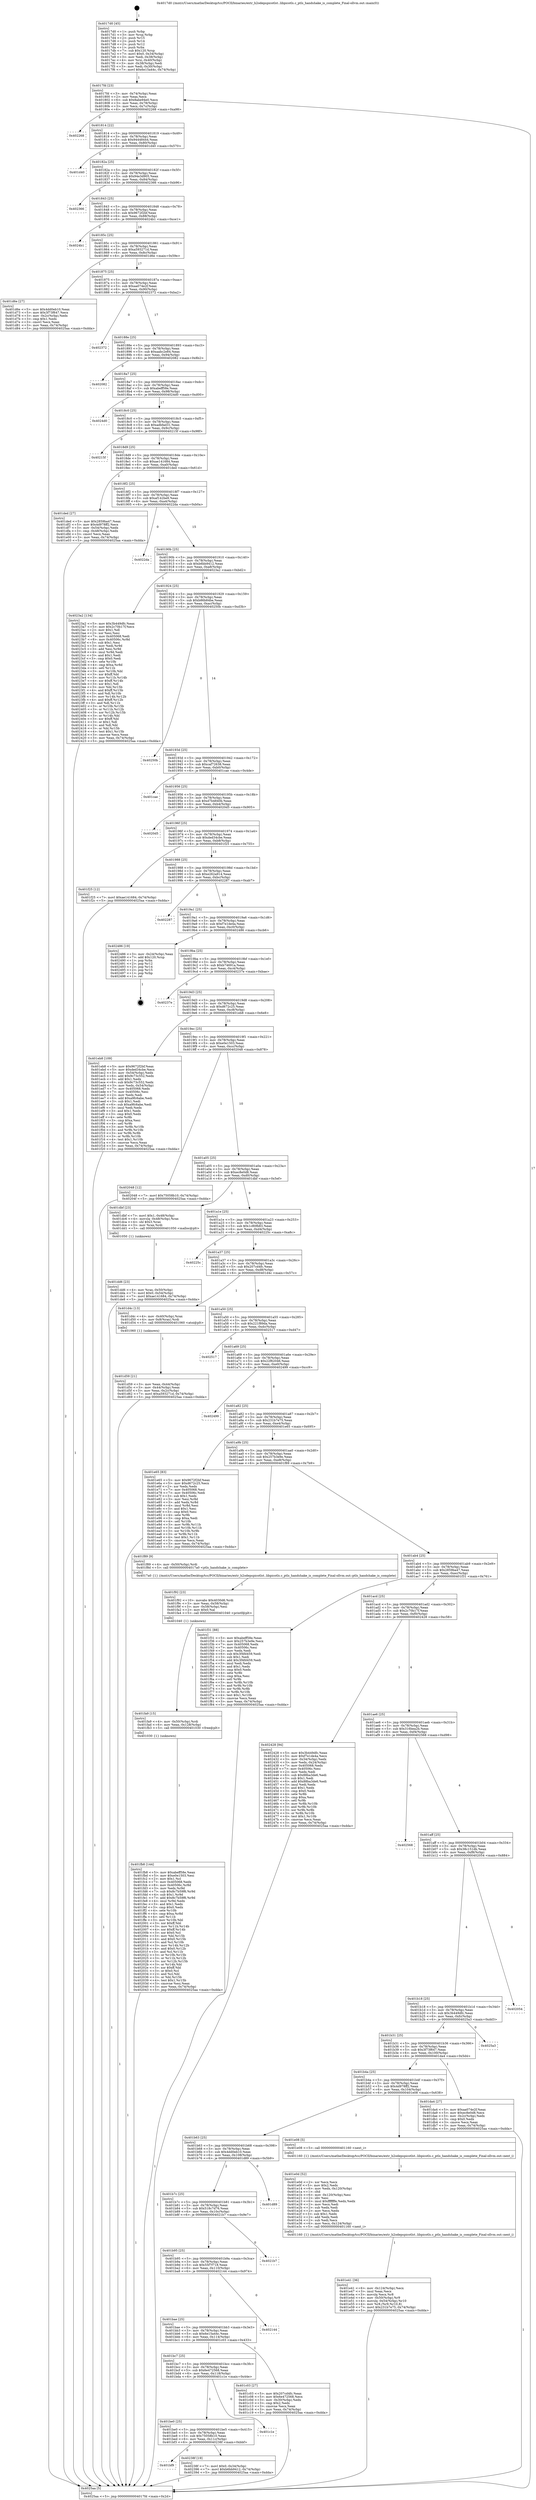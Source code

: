 digraph "0x4017d0" {
  label = "0x4017d0 (/mnt/c/Users/mathe/Desktop/tcc/POCII/binaries/extr_h2odepspicotlst..libpicotls.c_ptls_handshake_is_complete_Final-ollvm.out::main(0))"
  labelloc = "t"
  node[shape=record]

  Entry [label="",width=0.3,height=0.3,shape=circle,fillcolor=black,style=filled]
  "0x4017fd" [label="{
     0x4017fd [23]\l
     | [instrs]\l
     &nbsp;&nbsp;0x4017fd \<+3\>: mov -0x74(%rbp),%eax\l
     &nbsp;&nbsp;0x401800 \<+2\>: mov %eax,%ecx\l
     &nbsp;&nbsp;0x401802 \<+6\>: sub $0x8abe94e0,%ecx\l
     &nbsp;&nbsp;0x401808 \<+3\>: mov %eax,-0x78(%rbp)\l
     &nbsp;&nbsp;0x40180b \<+3\>: mov %ecx,-0x7c(%rbp)\l
     &nbsp;&nbsp;0x40180e \<+6\>: je 0000000000402268 \<main+0xa98\>\l
  }"]
  "0x402268" [label="{
     0x402268\l
  }", style=dashed]
  "0x401814" [label="{
     0x401814 [22]\l
     | [instrs]\l
     &nbsp;&nbsp;0x401814 \<+5\>: jmp 0000000000401819 \<main+0x49\>\l
     &nbsp;&nbsp;0x401819 \<+3\>: mov -0x78(%rbp),%eax\l
     &nbsp;&nbsp;0x40181c \<+5\>: sub $0x94448444,%eax\l
     &nbsp;&nbsp;0x401821 \<+3\>: mov %eax,-0x80(%rbp)\l
     &nbsp;&nbsp;0x401824 \<+6\>: je 0000000000401d40 \<main+0x570\>\l
  }"]
  Exit [label="",width=0.3,height=0.3,shape=circle,fillcolor=black,style=filled,peripheries=2]
  "0x401d40" [label="{
     0x401d40\l
  }", style=dashed]
  "0x40182a" [label="{
     0x40182a [25]\l
     | [instrs]\l
     &nbsp;&nbsp;0x40182a \<+5\>: jmp 000000000040182f \<main+0x5f\>\l
     &nbsp;&nbsp;0x40182f \<+3\>: mov -0x78(%rbp),%eax\l
     &nbsp;&nbsp;0x401832 \<+5\>: sub $0x94e3d905,%eax\l
     &nbsp;&nbsp;0x401837 \<+6\>: mov %eax,-0x84(%rbp)\l
     &nbsp;&nbsp;0x40183d \<+6\>: je 0000000000402366 \<main+0xb96\>\l
  }"]
  "0x401bf9" [label="{
     0x401bf9\l
  }", style=dashed]
  "0x402366" [label="{
     0x402366\l
  }", style=dashed]
  "0x401843" [label="{
     0x401843 [25]\l
     | [instrs]\l
     &nbsp;&nbsp;0x401843 \<+5\>: jmp 0000000000401848 \<main+0x78\>\l
     &nbsp;&nbsp;0x401848 \<+3\>: mov -0x78(%rbp),%eax\l
     &nbsp;&nbsp;0x40184b \<+5\>: sub $0x9672f2bf,%eax\l
     &nbsp;&nbsp;0x401850 \<+6\>: mov %eax,-0x88(%rbp)\l
     &nbsp;&nbsp;0x401856 \<+6\>: je 00000000004024b1 \<main+0xce1\>\l
  }"]
  "0x40238f" [label="{
     0x40238f [19]\l
     | [instrs]\l
     &nbsp;&nbsp;0x40238f \<+7\>: movl $0x0,-0x34(%rbp)\l
     &nbsp;&nbsp;0x402396 \<+7\>: movl $0xb6bb9412,-0x74(%rbp)\l
     &nbsp;&nbsp;0x40239d \<+5\>: jmp 00000000004025aa \<main+0xdda\>\l
  }"]
  "0x4024b1" [label="{
     0x4024b1\l
  }", style=dashed]
  "0x40185c" [label="{
     0x40185c [25]\l
     | [instrs]\l
     &nbsp;&nbsp;0x40185c \<+5\>: jmp 0000000000401861 \<main+0x91\>\l
     &nbsp;&nbsp;0x401861 \<+3\>: mov -0x78(%rbp),%eax\l
     &nbsp;&nbsp;0x401864 \<+5\>: sub $0xa593271d,%eax\l
     &nbsp;&nbsp;0x401869 \<+6\>: mov %eax,-0x8c(%rbp)\l
     &nbsp;&nbsp;0x40186f \<+6\>: je 0000000000401d6e \<main+0x59e\>\l
  }"]
  "0x401be0" [label="{
     0x401be0 [25]\l
     | [instrs]\l
     &nbsp;&nbsp;0x401be0 \<+5\>: jmp 0000000000401be5 \<main+0x415\>\l
     &nbsp;&nbsp;0x401be5 \<+3\>: mov -0x78(%rbp),%eax\l
     &nbsp;&nbsp;0x401be8 \<+5\>: sub $0x75058b10,%eax\l
     &nbsp;&nbsp;0x401bed \<+6\>: mov %eax,-0x11c(%rbp)\l
     &nbsp;&nbsp;0x401bf3 \<+6\>: je 000000000040238f \<main+0xbbf\>\l
  }"]
  "0x401d6e" [label="{
     0x401d6e [27]\l
     | [instrs]\l
     &nbsp;&nbsp;0x401d6e \<+5\>: mov $0x4dd0eb10,%eax\l
     &nbsp;&nbsp;0x401d73 \<+5\>: mov $0x3f73f647,%ecx\l
     &nbsp;&nbsp;0x401d78 \<+3\>: mov -0x2c(%rbp),%edx\l
     &nbsp;&nbsp;0x401d7b \<+3\>: cmp $0x1,%edx\l
     &nbsp;&nbsp;0x401d7e \<+3\>: cmovl %ecx,%eax\l
     &nbsp;&nbsp;0x401d81 \<+3\>: mov %eax,-0x74(%rbp)\l
     &nbsp;&nbsp;0x401d84 \<+5\>: jmp 00000000004025aa \<main+0xdda\>\l
  }"]
  "0x401875" [label="{
     0x401875 [25]\l
     | [instrs]\l
     &nbsp;&nbsp;0x401875 \<+5\>: jmp 000000000040187a \<main+0xaa\>\l
     &nbsp;&nbsp;0x40187a \<+3\>: mov -0x78(%rbp),%eax\l
     &nbsp;&nbsp;0x40187d \<+5\>: sub $0xaa074e2f,%eax\l
     &nbsp;&nbsp;0x401882 \<+6\>: mov %eax,-0x90(%rbp)\l
     &nbsp;&nbsp;0x401888 \<+6\>: je 0000000000402372 \<main+0xba2\>\l
  }"]
  "0x401c1e" [label="{
     0x401c1e\l
  }", style=dashed]
  "0x402372" [label="{
     0x402372\l
  }", style=dashed]
  "0x40188e" [label="{
     0x40188e [25]\l
     | [instrs]\l
     &nbsp;&nbsp;0x40188e \<+5\>: jmp 0000000000401893 \<main+0xc3\>\l
     &nbsp;&nbsp;0x401893 \<+3\>: mov -0x78(%rbp),%eax\l
     &nbsp;&nbsp;0x401896 \<+5\>: sub $0xaabc2e84,%eax\l
     &nbsp;&nbsp;0x40189b \<+6\>: mov %eax,-0x94(%rbp)\l
     &nbsp;&nbsp;0x4018a1 \<+6\>: je 0000000000402082 \<main+0x8b2\>\l
  }"]
  "0x401fb8" [label="{
     0x401fb8 [144]\l
     | [instrs]\l
     &nbsp;&nbsp;0x401fb8 \<+5\>: mov $0xabeff58e,%eax\l
     &nbsp;&nbsp;0x401fbd \<+5\>: mov $0xe0e1503,%esi\l
     &nbsp;&nbsp;0x401fc2 \<+2\>: mov $0x1,%cl\l
     &nbsp;&nbsp;0x401fc4 \<+7\>: mov 0x405068,%edx\l
     &nbsp;&nbsp;0x401fcb \<+8\>: mov 0x40506c,%r8d\l
     &nbsp;&nbsp;0x401fd3 \<+3\>: mov %edx,%r9d\l
     &nbsp;&nbsp;0x401fd6 \<+7\>: sub $0x8c7b59f6,%r9d\l
     &nbsp;&nbsp;0x401fdd \<+4\>: sub $0x1,%r9d\l
     &nbsp;&nbsp;0x401fe1 \<+7\>: add $0x8c7b59f6,%r9d\l
     &nbsp;&nbsp;0x401fe8 \<+4\>: imul %r9d,%edx\l
     &nbsp;&nbsp;0x401fec \<+3\>: and $0x1,%edx\l
     &nbsp;&nbsp;0x401fef \<+3\>: cmp $0x0,%edx\l
     &nbsp;&nbsp;0x401ff2 \<+4\>: sete %r10b\l
     &nbsp;&nbsp;0x401ff6 \<+4\>: cmp $0xa,%r8d\l
     &nbsp;&nbsp;0x401ffa \<+4\>: setl %r11b\l
     &nbsp;&nbsp;0x401ffe \<+3\>: mov %r10b,%bl\l
     &nbsp;&nbsp;0x402001 \<+3\>: xor $0xff,%bl\l
     &nbsp;&nbsp;0x402004 \<+3\>: mov %r11b,%r14b\l
     &nbsp;&nbsp;0x402007 \<+4\>: xor $0xff,%r14b\l
     &nbsp;&nbsp;0x40200b \<+3\>: xor $0x0,%cl\l
     &nbsp;&nbsp;0x40200e \<+3\>: mov %bl,%r15b\l
     &nbsp;&nbsp;0x402011 \<+4\>: and $0x0,%r15b\l
     &nbsp;&nbsp;0x402015 \<+3\>: and %cl,%r10b\l
     &nbsp;&nbsp;0x402018 \<+3\>: mov %r14b,%r12b\l
     &nbsp;&nbsp;0x40201b \<+4\>: and $0x0,%r12b\l
     &nbsp;&nbsp;0x40201f \<+3\>: and %cl,%r11b\l
     &nbsp;&nbsp;0x402022 \<+3\>: or %r10b,%r15b\l
     &nbsp;&nbsp;0x402025 \<+3\>: or %r11b,%r12b\l
     &nbsp;&nbsp;0x402028 \<+3\>: xor %r12b,%r15b\l
     &nbsp;&nbsp;0x40202b \<+3\>: or %r14b,%bl\l
     &nbsp;&nbsp;0x40202e \<+3\>: xor $0xff,%bl\l
     &nbsp;&nbsp;0x402031 \<+3\>: or $0x0,%cl\l
     &nbsp;&nbsp;0x402034 \<+2\>: and %cl,%bl\l
     &nbsp;&nbsp;0x402036 \<+3\>: or %bl,%r15b\l
     &nbsp;&nbsp;0x402039 \<+4\>: test $0x1,%r15b\l
     &nbsp;&nbsp;0x40203d \<+3\>: cmovne %esi,%eax\l
     &nbsp;&nbsp;0x402040 \<+3\>: mov %eax,-0x74(%rbp)\l
     &nbsp;&nbsp;0x402043 \<+5\>: jmp 00000000004025aa \<main+0xdda\>\l
  }"]
  "0x402082" [label="{
     0x402082\l
  }", style=dashed]
  "0x4018a7" [label="{
     0x4018a7 [25]\l
     | [instrs]\l
     &nbsp;&nbsp;0x4018a7 \<+5\>: jmp 00000000004018ac \<main+0xdc\>\l
     &nbsp;&nbsp;0x4018ac \<+3\>: mov -0x78(%rbp),%eax\l
     &nbsp;&nbsp;0x4018af \<+5\>: sub $0xabeff58e,%eax\l
     &nbsp;&nbsp;0x4018b4 \<+6\>: mov %eax,-0x98(%rbp)\l
     &nbsp;&nbsp;0x4018ba \<+6\>: je 00000000004024d0 \<main+0xd00\>\l
  }"]
  "0x401fa9" [label="{
     0x401fa9 [15]\l
     | [instrs]\l
     &nbsp;&nbsp;0x401fa9 \<+4\>: mov -0x50(%rbp),%rdi\l
     &nbsp;&nbsp;0x401fad \<+6\>: mov %eax,-0x128(%rbp)\l
     &nbsp;&nbsp;0x401fb3 \<+5\>: call 0000000000401030 \<free@plt\>\l
     | [calls]\l
     &nbsp;&nbsp;0x401030 \{1\} (unknown)\l
  }"]
  "0x4024d0" [label="{
     0x4024d0\l
  }", style=dashed]
  "0x4018c0" [label="{
     0x4018c0 [25]\l
     | [instrs]\l
     &nbsp;&nbsp;0x4018c0 \<+5\>: jmp 00000000004018c5 \<main+0xf5\>\l
     &nbsp;&nbsp;0x4018c5 \<+3\>: mov -0x78(%rbp),%eax\l
     &nbsp;&nbsp;0x4018c8 \<+5\>: sub $0xadbfad31,%eax\l
     &nbsp;&nbsp;0x4018cd \<+6\>: mov %eax,-0x9c(%rbp)\l
     &nbsp;&nbsp;0x4018d3 \<+6\>: je 000000000040215f \<main+0x98f\>\l
  }"]
  "0x401f92" [label="{
     0x401f92 [23]\l
     | [instrs]\l
     &nbsp;&nbsp;0x401f92 \<+10\>: movabs $0x4030d6,%rdi\l
     &nbsp;&nbsp;0x401f9c \<+3\>: mov %eax,-0x58(%rbp)\l
     &nbsp;&nbsp;0x401f9f \<+3\>: mov -0x58(%rbp),%esi\l
     &nbsp;&nbsp;0x401fa2 \<+2\>: mov $0x0,%al\l
     &nbsp;&nbsp;0x401fa4 \<+5\>: call 0000000000401040 \<printf@plt\>\l
     | [calls]\l
     &nbsp;&nbsp;0x401040 \{1\} (unknown)\l
  }"]
  "0x40215f" [label="{
     0x40215f\l
  }", style=dashed]
  "0x4018d9" [label="{
     0x4018d9 [25]\l
     | [instrs]\l
     &nbsp;&nbsp;0x4018d9 \<+5\>: jmp 00000000004018de \<main+0x10e\>\l
     &nbsp;&nbsp;0x4018de \<+3\>: mov -0x78(%rbp),%eax\l
     &nbsp;&nbsp;0x4018e1 \<+5\>: sub $0xae141684,%eax\l
     &nbsp;&nbsp;0x4018e6 \<+6\>: mov %eax,-0xa0(%rbp)\l
     &nbsp;&nbsp;0x4018ec \<+6\>: je 0000000000401ded \<main+0x61d\>\l
  }"]
  "0x401e41" [label="{
     0x401e41 [36]\l
     | [instrs]\l
     &nbsp;&nbsp;0x401e41 \<+6\>: mov -0x124(%rbp),%ecx\l
     &nbsp;&nbsp;0x401e47 \<+3\>: imul %eax,%ecx\l
     &nbsp;&nbsp;0x401e4a \<+3\>: movslq %ecx,%r8\l
     &nbsp;&nbsp;0x401e4d \<+4\>: mov -0x50(%rbp),%r9\l
     &nbsp;&nbsp;0x401e51 \<+4\>: movslq -0x54(%rbp),%r10\l
     &nbsp;&nbsp;0x401e55 \<+4\>: mov %r8,(%r9,%r10,8)\l
     &nbsp;&nbsp;0x401e59 \<+7\>: movl $0x231b7e75,-0x74(%rbp)\l
     &nbsp;&nbsp;0x401e60 \<+5\>: jmp 00000000004025aa \<main+0xdda\>\l
  }"]
  "0x401ded" [label="{
     0x401ded [27]\l
     | [instrs]\l
     &nbsp;&nbsp;0x401ded \<+5\>: mov $0x2859ba47,%eax\l
     &nbsp;&nbsp;0x401df2 \<+5\>: mov $0x4d978ff2,%ecx\l
     &nbsp;&nbsp;0x401df7 \<+3\>: mov -0x54(%rbp),%edx\l
     &nbsp;&nbsp;0x401dfa \<+3\>: cmp -0x48(%rbp),%edx\l
     &nbsp;&nbsp;0x401dfd \<+3\>: cmovl %ecx,%eax\l
     &nbsp;&nbsp;0x401e00 \<+3\>: mov %eax,-0x74(%rbp)\l
     &nbsp;&nbsp;0x401e03 \<+5\>: jmp 00000000004025aa \<main+0xdda\>\l
  }"]
  "0x4018f2" [label="{
     0x4018f2 [25]\l
     | [instrs]\l
     &nbsp;&nbsp;0x4018f2 \<+5\>: jmp 00000000004018f7 \<main+0x127\>\l
     &nbsp;&nbsp;0x4018f7 \<+3\>: mov -0x78(%rbp),%eax\l
     &nbsp;&nbsp;0x4018fa \<+5\>: sub $0xaf142be9,%eax\l
     &nbsp;&nbsp;0x4018ff \<+6\>: mov %eax,-0xa4(%rbp)\l
     &nbsp;&nbsp;0x401905 \<+6\>: je 00000000004022da \<main+0xb0a\>\l
  }"]
  "0x401e0d" [label="{
     0x401e0d [52]\l
     | [instrs]\l
     &nbsp;&nbsp;0x401e0d \<+2\>: xor %ecx,%ecx\l
     &nbsp;&nbsp;0x401e0f \<+5\>: mov $0x2,%edx\l
     &nbsp;&nbsp;0x401e14 \<+6\>: mov %edx,-0x120(%rbp)\l
     &nbsp;&nbsp;0x401e1a \<+1\>: cltd\l
     &nbsp;&nbsp;0x401e1b \<+6\>: mov -0x120(%rbp),%esi\l
     &nbsp;&nbsp;0x401e21 \<+2\>: idiv %esi\l
     &nbsp;&nbsp;0x401e23 \<+6\>: imul $0xfffffffe,%edx,%edx\l
     &nbsp;&nbsp;0x401e29 \<+2\>: mov %ecx,%edi\l
     &nbsp;&nbsp;0x401e2b \<+2\>: sub %edx,%edi\l
     &nbsp;&nbsp;0x401e2d \<+2\>: mov %ecx,%edx\l
     &nbsp;&nbsp;0x401e2f \<+3\>: sub $0x1,%edx\l
     &nbsp;&nbsp;0x401e32 \<+2\>: add %edx,%edi\l
     &nbsp;&nbsp;0x401e34 \<+2\>: sub %edi,%ecx\l
     &nbsp;&nbsp;0x401e36 \<+6\>: mov %ecx,-0x124(%rbp)\l
     &nbsp;&nbsp;0x401e3c \<+5\>: call 0000000000401160 \<next_i\>\l
     | [calls]\l
     &nbsp;&nbsp;0x401160 \{1\} (/mnt/c/Users/mathe/Desktop/tcc/POCII/binaries/extr_h2odepspicotlst..libpicotls.c_ptls_handshake_is_complete_Final-ollvm.out::next_i)\l
  }"]
  "0x4022da" [label="{
     0x4022da\l
  }", style=dashed]
  "0x40190b" [label="{
     0x40190b [25]\l
     | [instrs]\l
     &nbsp;&nbsp;0x40190b \<+5\>: jmp 0000000000401910 \<main+0x140\>\l
     &nbsp;&nbsp;0x401910 \<+3\>: mov -0x78(%rbp),%eax\l
     &nbsp;&nbsp;0x401913 \<+5\>: sub $0xb6bb9412,%eax\l
     &nbsp;&nbsp;0x401918 \<+6\>: mov %eax,-0xa8(%rbp)\l
     &nbsp;&nbsp;0x40191e \<+6\>: je 00000000004023a2 \<main+0xbd2\>\l
  }"]
  "0x401dd6" [label="{
     0x401dd6 [23]\l
     | [instrs]\l
     &nbsp;&nbsp;0x401dd6 \<+4\>: mov %rax,-0x50(%rbp)\l
     &nbsp;&nbsp;0x401dda \<+7\>: movl $0x0,-0x54(%rbp)\l
     &nbsp;&nbsp;0x401de1 \<+7\>: movl $0xae141684,-0x74(%rbp)\l
     &nbsp;&nbsp;0x401de8 \<+5\>: jmp 00000000004025aa \<main+0xdda\>\l
  }"]
  "0x4023a2" [label="{
     0x4023a2 [134]\l
     | [instrs]\l
     &nbsp;&nbsp;0x4023a2 \<+5\>: mov $0x3b449dfc,%eax\l
     &nbsp;&nbsp;0x4023a7 \<+5\>: mov $0x2c70b17f,%ecx\l
     &nbsp;&nbsp;0x4023ac \<+2\>: mov $0x1,%dl\l
     &nbsp;&nbsp;0x4023ae \<+2\>: xor %esi,%esi\l
     &nbsp;&nbsp;0x4023b0 \<+7\>: mov 0x405068,%edi\l
     &nbsp;&nbsp;0x4023b7 \<+8\>: mov 0x40506c,%r8d\l
     &nbsp;&nbsp;0x4023bf \<+3\>: sub $0x1,%esi\l
     &nbsp;&nbsp;0x4023c2 \<+3\>: mov %edi,%r9d\l
     &nbsp;&nbsp;0x4023c5 \<+3\>: add %esi,%r9d\l
     &nbsp;&nbsp;0x4023c8 \<+4\>: imul %r9d,%edi\l
     &nbsp;&nbsp;0x4023cc \<+3\>: and $0x1,%edi\l
     &nbsp;&nbsp;0x4023cf \<+3\>: cmp $0x0,%edi\l
     &nbsp;&nbsp;0x4023d2 \<+4\>: sete %r10b\l
     &nbsp;&nbsp;0x4023d6 \<+4\>: cmp $0xa,%r8d\l
     &nbsp;&nbsp;0x4023da \<+4\>: setl %r11b\l
     &nbsp;&nbsp;0x4023de \<+3\>: mov %r10b,%bl\l
     &nbsp;&nbsp;0x4023e1 \<+3\>: xor $0xff,%bl\l
     &nbsp;&nbsp;0x4023e4 \<+3\>: mov %r11b,%r14b\l
     &nbsp;&nbsp;0x4023e7 \<+4\>: xor $0xff,%r14b\l
     &nbsp;&nbsp;0x4023eb \<+3\>: xor $0x1,%dl\l
     &nbsp;&nbsp;0x4023ee \<+3\>: mov %bl,%r15b\l
     &nbsp;&nbsp;0x4023f1 \<+4\>: and $0xff,%r15b\l
     &nbsp;&nbsp;0x4023f5 \<+3\>: and %dl,%r10b\l
     &nbsp;&nbsp;0x4023f8 \<+3\>: mov %r14b,%r12b\l
     &nbsp;&nbsp;0x4023fb \<+4\>: and $0xff,%r12b\l
     &nbsp;&nbsp;0x4023ff \<+3\>: and %dl,%r11b\l
     &nbsp;&nbsp;0x402402 \<+3\>: or %r10b,%r15b\l
     &nbsp;&nbsp;0x402405 \<+3\>: or %r11b,%r12b\l
     &nbsp;&nbsp;0x402408 \<+3\>: xor %r12b,%r15b\l
     &nbsp;&nbsp;0x40240b \<+3\>: or %r14b,%bl\l
     &nbsp;&nbsp;0x40240e \<+3\>: xor $0xff,%bl\l
     &nbsp;&nbsp;0x402411 \<+3\>: or $0x1,%dl\l
     &nbsp;&nbsp;0x402414 \<+2\>: and %dl,%bl\l
     &nbsp;&nbsp;0x402416 \<+3\>: or %bl,%r15b\l
     &nbsp;&nbsp;0x402419 \<+4\>: test $0x1,%r15b\l
     &nbsp;&nbsp;0x40241d \<+3\>: cmovne %ecx,%eax\l
     &nbsp;&nbsp;0x402420 \<+3\>: mov %eax,-0x74(%rbp)\l
     &nbsp;&nbsp;0x402423 \<+5\>: jmp 00000000004025aa \<main+0xdda\>\l
  }"]
  "0x401924" [label="{
     0x401924 [25]\l
     | [instrs]\l
     &nbsp;&nbsp;0x401924 \<+5\>: jmp 0000000000401929 \<main+0x159\>\l
     &nbsp;&nbsp;0x401929 \<+3\>: mov -0x78(%rbp),%eax\l
     &nbsp;&nbsp;0x40192c \<+5\>: sub $0xb86b84be,%eax\l
     &nbsp;&nbsp;0x401931 \<+6\>: mov %eax,-0xac(%rbp)\l
     &nbsp;&nbsp;0x401937 \<+6\>: je 000000000040250b \<main+0xd3b\>\l
  }"]
  "0x401d59" [label="{
     0x401d59 [21]\l
     | [instrs]\l
     &nbsp;&nbsp;0x401d59 \<+3\>: mov %eax,-0x44(%rbp)\l
     &nbsp;&nbsp;0x401d5c \<+3\>: mov -0x44(%rbp),%eax\l
     &nbsp;&nbsp;0x401d5f \<+3\>: mov %eax,-0x2c(%rbp)\l
     &nbsp;&nbsp;0x401d62 \<+7\>: movl $0xa593271d,-0x74(%rbp)\l
     &nbsp;&nbsp;0x401d69 \<+5\>: jmp 00000000004025aa \<main+0xdda\>\l
  }"]
  "0x40250b" [label="{
     0x40250b\l
  }", style=dashed]
  "0x40193d" [label="{
     0x40193d [25]\l
     | [instrs]\l
     &nbsp;&nbsp;0x40193d \<+5\>: jmp 0000000000401942 \<main+0x172\>\l
     &nbsp;&nbsp;0x401942 \<+3\>: mov -0x78(%rbp),%eax\l
     &nbsp;&nbsp;0x401945 \<+5\>: sub $0xcaf72638,%eax\l
     &nbsp;&nbsp;0x40194a \<+6\>: mov %eax,-0xb0(%rbp)\l
     &nbsp;&nbsp;0x401950 \<+6\>: je 0000000000401cae \<main+0x4de\>\l
  }"]
  "0x4017d0" [label="{
     0x4017d0 [45]\l
     | [instrs]\l
     &nbsp;&nbsp;0x4017d0 \<+1\>: push %rbp\l
     &nbsp;&nbsp;0x4017d1 \<+3\>: mov %rsp,%rbp\l
     &nbsp;&nbsp;0x4017d4 \<+2\>: push %r15\l
     &nbsp;&nbsp;0x4017d6 \<+2\>: push %r14\l
     &nbsp;&nbsp;0x4017d8 \<+2\>: push %r12\l
     &nbsp;&nbsp;0x4017da \<+1\>: push %rbx\l
     &nbsp;&nbsp;0x4017db \<+7\>: sub $0x120,%rsp\l
     &nbsp;&nbsp;0x4017e2 \<+7\>: movl $0x0,-0x34(%rbp)\l
     &nbsp;&nbsp;0x4017e9 \<+3\>: mov %edi,-0x38(%rbp)\l
     &nbsp;&nbsp;0x4017ec \<+4\>: mov %rsi,-0x40(%rbp)\l
     &nbsp;&nbsp;0x4017f0 \<+3\>: mov -0x38(%rbp),%edi\l
     &nbsp;&nbsp;0x4017f3 \<+3\>: mov %edi,-0x30(%rbp)\l
     &nbsp;&nbsp;0x4017f6 \<+7\>: movl $0x6e15a44c,-0x74(%rbp)\l
  }"]
  "0x401cae" [label="{
     0x401cae\l
  }", style=dashed]
  "0x401956" [label="{
     0x401956 [25]\l
     | [instrs]\l
     &nbsp;&nbsp;0x401956 \<+5\>: jmp 000000000040195b \<main+0x18b\>\l
     &nbsp;&nbsp;0x40195b \<+3\>: mov -0x78(%rbp),%eax\l
     &nbsp;&nbsp;0x40195e \<+5\>: sub $0xd7b4840b,%eax\l
     &nbsp;&nbsp;0x401963 \<+6\>: mov %eax,-0xb4(%rbp)\l
     &nbsp;&nbsp;0x401969 \<+6\>: je 00000000004020d5 \<main+0x905\>\l
  }"]
  "0x4025aa" [label="{
     0x4025aa [5]\l
     | [instrs]\l
     &nbsp;&nbsp;0x4025aa \<+5\>: jmp 00000000004017fd \<main+0x2d\>\l
  }"]
  "0x4020d5" [label="{
     0x4020d5\l
  }", style=dashed]
  "0x40196f" [label="{
     0x40196f [25]\l
     | [instrs]\l
     &nbsp;&nbsp;0x40196f \<+5\>: jmp 0000000000401974 \<main+0x1a4\>\l
     &nbsp;&nbsp;0x401974 \<+3\>: mov -0x78(%rbp),%eax\l
     &nbsp;&nbsp;0x401977 \<+5\>: sub $0xded34cbe,%eax\l
     &nbsp;&nbsp;0x40197c \<+6\>: mov %eax,-0xb8(%rbp)\l
     &nbsp;&nbsp;0x401982 \<+6\>: je 0000000000401f25 \<main+0x755\>\l
  }"]
  "0x401bc7" [label="{
     0x401bc7 [25]\l
     | [instrs]\l
     &nbsp;&nbsp;0x401bc7 \<+5\>: jmp 0000000000401bcc \<main+0x3fc\>\l
     &nbsp;&nbsp;0x401bcc \<+3\>: mov -0x78(%rbp),%eax\l
     &nbsp;&nbsp;0x401bcf \<+5\>: sub $0x6e472568,%eax\l
     &nbsp;&nbsp;0x401bd4 \<+6\>: mov %eax,-0x118(%rbp)\l
     &nbsp;&nbsp;0x401bda \<+6\>: je 0000000000401c1e \<main+0x44e\>\l
  }"]
  "0x401f25" [label="{
     0x401f25 [12]\l
     | [instrs]\l
     &nbsp;&nbsp;0x401f25 \<+7\>: movl $0xae141684,-0x74(%rbp)\l
     &nbsp;&nbsp;0x401f2c \<+5\>: jmp 00000000004025aa \<main+0xdda\>\l
  }"]
  "0x401988" [label="{
     0x401988 [25]\l
     | [instrs]\l
     &nbsp;&nbsp;0x401988 \<+5\>: jmp 000000000040198d \<main+0x1bd\>\l
     &nbsp;&nbsp;0x40198d \<+3\>: mov -0x78(%rbp),%eax\l
     &nbsp;&nbsp;0x401990 \<+5\>: sub $0xe262a914,%eax\l
     &nbsp;&nbsp;0x401995 \<+6\>: mov %eax,-0xbc(%rbp)\l
     &nbsp;&nbsp;0x40199b \<+6\>: je 0000000000402287 \<main+0xab7\>\l
  }"]
  "0x401c03" [label="{
     0x401c03 [27]\l
     | [instrs]\l
     &nbsp;&nbsp;0x401c03 \<+5\>: mov $0x207cd4fc,%eax\l
     &nbsp;&nbsp;0x401c08 \<+5\>: mov $0x6e472568,%ecx\l
     &nbsp;&nbsp;0x401c0d \<+3\>: mov -0x30(%rbp),%edx\l
     &nbsp;&nbsp;0x401c10 \<+3\>: cmp $0x2,%edx\l
     &nbsp;&nbsp;0x401c13 \<+3\>: cmovne %ecx,%eax\l
     &nbsp;&nbsp;0x401c16 \<+3\>: mov %eax,-0x74(%rbp)\l
     &nbsp;&nbsp;0x401c19 \<+5\>: jmp 00000000004025aa \<main+0xdda\>\l
  }"]
  "0x402287" [label="{
     0x402287\l
  }", style=dashed]
  "0x4019a1" [label="{
     0x4019a1 [25]\l
     | [instrs]\l
     &nbsp;&nbsp;0x4019a1 \<+5\>: jmp 00000000004019a6 \<main+0x1d6\>\l
     &nbsp;&nbsp;0x4019a6 \<+3\>: mov -0x78(%rbp),%eax\l
     &nbsp;&nbsp;0x4019a9 \<+5\>: sub $0xf7e1de4a,%eax\l
     &nbsp;&nbsp;0x4019ae \<+6\>: mov %eax,-0xc0(%rbp)\l
     &nbsp;&nbsp;0x4019b4 \<+6\>: je 0000000000402486 \<main+0xcb6\>\l
  }"]
  "0x401bae" [label="{
     0x401bae [25]\l
     | [instrs]\l
     &nbsp;&nbsp;0x401bae \<+5\>: jmp 0000000000401bb3 \<main+0x3e3\>\l
     &nbsp;&nbsp;0x401bb3 \<+3\>: mov -0x78(%rbp),%eax\l
     &nbsp;&nbsp;0x401bb6 \<+5\>: sub $0x6e15a44c,%eax\l
     &nbsp;&nbsp;0x401bbb \<+6\>: mov %eax,-0x114(%rbp)\l
     &nbsp;&nbsp;0x401bc1 \<+6\>: je 0000000000401c03 \<main+0x433\>\l
  }"]
  "0x402486" [label="{
     0x402486 [19]\l
     | [instrs]\l
     &nbsp;&nbsp;0x402486 \<+3\>: mov -0x24(%rbp),%eax\l
     &nbsp;&nbsp;0x402489 \<+7\>: add $0x120,%rsp\l
     &nbsp;&nbsp;0x402490 \<+1\>: pop %rbx\l
     &nbsp;&nbsp;0x402491 \<+2\>: pop %r12\l
     &nbsp;&nbsp;0x402493 \<+2\>: pop %r14\l
     &nbsp;&nbsp;0x402495 \<+2\>: pop %r15\l
     &nbsp;&nbsp;0x402497 \<+1\>: pop %rbp\l
     &nbsp;&nbsp;0x402498 \<+1\>: ret\l
  }"]
  "0x4019ba" [label="{
     0x4019ba [25]\l
     | [instrs]\l
     &nbsp;&nbsp;0x4019ba \<+5\>: jmp 00000000004019bf \<main+0x1ef\>\l
     &nbsp;&nbsp;0x4019bf \<+3\>: mov -0x78(%rbp),%eax\l
     &nbsp;&nbsp;0x4019c2 \<+5\>: sub $0xb74691a,%eax\l
     &nbsp;&nbsp;0x4019c7 \<+6\>: mov %eax,-0xc4(%rbp)\l
     &nbsp;&nbsp;0x4019cd \<+6\>: je 000000000040237e \<main+0xbae\>\l
  }"]
  "0x402144" [label="{
     0x402144\l
  }", style=dashed]
  "0x40237e" [label="{
     0x40237e\l
  }", style=dashed]
  "0x4019d3" [label="{
     0x4019d3 [25]\l
     | [instrs]\l
     &nbsp;&nbsp;0x4019d3 \<+5\>: jmp 00000000004019d8 \<main+0x208\>\l
     &nbsp;&nbsp;0x4019d8 \<+3\>: mov -0x78(%rbp),%eax\l
     &nbsp;&nbsp;0x4019db \<+5\>: sub $0xd672c25,%eax\l
     &nbsp;&nbsp;0x4019e0 \<+6\>: mov %eax,-0xc8(%rbp)\l
     &nbsp;&nbsp;0x4019e6 \<+6\>: je 0000000000401eb8 \<main+0x6e8\>\l
  }"]
  "0x401b95" [label="{
     0x401b95 [25]\l
     | [instrs]\l
     &nbsp;&nbsp;0x401b95 \<+5\>: jmp 0000000000401b9a \<main+0x3ca\>\l
     &nbsp;&nbsp;0x401b9a \<+3\>: mov -0x78(%rbp),%eax\l
     &nbsp;&nbsp;0x401b9d \<+5\>: sub $0x55f7f718,%eax\l
     &nbsp;&nbsp;0x401ba2 \<+6\>: mov %eax,-0x110(%rbp)\l
     &nbsp;&nbsp;0x401ba8 \<+6\>: je 0000000000402144 \<main+0x974\>\l
  }"]
  "0x401eb8" [label="{
     0x401eb8 [109]\l
     | [instrs]\l
     &nbsp;&nbsp;0x401eb8 \<+5\>: mov $0x9672f2bf,%eax\l
     &nbsp;&nbsp;0x401ebd \<+5\>: mov $0xded34cbe,%ecx\l
     &nbsp;&nbsp;0x401ec2 \<+3\>: mov -0x54(%rbp),%edx\l
     &nbsp;&nbsp;0x401ec5 \<+6\>: add $0x9c73c552,%edx\l
     &nbsp;&nbsp;0x401ecb \<+3\>: add $0x1,%edx\l
     &nbsp;&nbsp;0x401ece \<+6\>: sub $0x9c73c552,%edx\l
     &nbsp;&nbsp;0x401ed4 \<+3\>: mov %edx,-0x54(%rbp)\l
     &nbsp;&nbsp;0x401ed7 \<+7\>: mov 0x405068,%edx\l
     &nbsp;&nbsp;0x401ede \<+7\>: mov 0x40506c,%esi\l
     &nbsp;&nbsp;0x401ee5 \<+2\>: mov %edx,%edi\l
     &nbsp;&nbsp;0x401ee7 \<+6\>: add $0xa9fc6abe,%edi\l
     &nbsp;&nbsp;0x401eed \<+3\>: sub $0x1,%edi\l
     &nbsp;&nbsp;0x401ef0 \<+6\>: sub $0xa9fc6abe,%edi\l
     &nbsp;&nbsp;0x401ef6 \<+3\>: imul %edi,%edx\l
     &nbsp;&nbsp;0x401ef9 \<+3\>: and $0x1,%edx\l
     &nbsp;&nbsp;0x401efc \<+3\>: cmp $0x0,%edx\l
     &nbsp;&nbsp;0x401eff \<+4\>: sete %r8b\l
     &nbsp;&nbsp;0x401f03 \<+3\>: cmp $0xa,%esi\l
     &nbsp;&nbsp;0x401f06 \<+4\>: setl %r9b\l
     &nbsp;&nbsp;0x401f0a \<+3\>: mov %r8b,%r10b\l
     &nbsp;&nbsp;0x401f0d \<+3\>: and %r9b,%r10b\l
     &nbsp;&nbsp;0x401f10 \<+3\>: xor %r9b,%r8b\l
     &nbsp;&nbsp;0x401f13 \<+3\>: or %r8b,%r10b\l
     &nbsp;&nbsp;0x401f16 \<+4\>: test $0x1,%r10b\l
     &nbsp;&nbsp;0x401f1a \<+3\>: cmovne %ecx,%eax\l
     &nbsp;&nbsp;0x401f1d \<+3\>: mov %eax,-0x74(%rbp)\l
     &nbsp;&nbsp;0x401f20 \<+5\>: jmp 00000000004025aa \<main+0xdda\>\l
  }"]
  "0x4019ec" [label="{
     0x4019ec [25]\l
     | [instrs]\l
     &nbsp;&nbsp;0x4019ec \<+5\>: jmp 00000000004019f1 \<main+0x221\>\l
     &nbsp;&nbsp;0x4019f1 \<+3\>: mov -0x78(%rbp),%eax\l
     &nbsp;&nbsp;0x4019f4 \<+5\>: sub $0xe0e1503,%eax\l
     &nbsp;&nbsp;0x4019f9 \<+6\>: mov %eax,-0xcc(%rbp)\l
     &nbsp;&nbsp;0x4019ff \<+6\>: je 0000000000402048 \<main+0x878\>\l
  }"]
  "0x4021b7" [label="{
     0x4021b7\l
  }", style=dashed]
  "0x402048" [label="{
     0x402048 [12]\l
     | [instrs]\l
     &nbsp;&nbsp;0x402048 \<+7\>: movl $0x75058b10,-0x74(%rbp)\l
     &nbsp;&nbsp;0x40204f \<+5\>: jmp 00000000004025aa \<main+0xdda\>\l
  }"]
  "0x401a05" [label="{
     0x401a05 [25]\l
     | [instrs]\l
     &nbsp;&nbsp;0x401a05 \<+5\>: jmp 0000000000401a0a \<main+0x23a\>\l
     &nbsp;&nbsp;0x401a0a \<+3\>: mov -0x78(%rbp),%eax\l
     &nbsp;&nbsp;0x401a0d \<+5\>: sub $0xec8e0d8,%eax\l
     &nbsp;&nbsp;0x401a12 \<+6\>: mov %eax,-0xd0(%rbp)\l
     &nbsp;&nbsp;0x401a18 \<+6\>: je 0000000000401dbf \<main+0x5ef\>\l
  }"]
  "0x401b7c" [label="{
     0x401b7c [25]\l
     | [instrs]\l
     &nbsp;&nbsp;0x401b7c \<+5\>: jmp 0000000000401b81 \<main+0x3b1\>\l
     &nbsp;&nbsp;0x401b81 \<+3\>: mov -0x78(%rbp),%eax\l
     &nbsp;&nbsp;0x401b84 \<+5\>: sub $0x518c7d76,%eax\l
     &nbsp;&nbsp;0x401b89 \<+6\>: mov %eax,-0x10c(%rbp)\l
     &nbsp;&nbsp;0x401b8f \<+6\>: je 00000000004021b7 \<main+0x9e7\>\l
  }"]
  "0x401dbf" [label="{
     0x401dbf [23]\l
     | [instrs]\l
     &nbsp;&nbsp;0x401dbf \<+7\>: movl $0x1,-0x48(%rbp)\l
     &nbsp;&nbsp;0x401dc6 \<+4\>: movslq -0x48(%rbp),%rax\l
     &nbsp;&nbsp;0x401dca \<+4\>: shl $0x3,%rax\l
     &nbsp;&nbsp;0x401dce \<+3\>: mov %rax,%rdi\l
     &nbsp;&nbsp;0x401dd1 \<+5\>: call 0000000000401050 \<malloc@plt\>\l
     | [calls]\l
     &nbsp;&nbsp;0x401050 \{1\} (unknown)\l
  }"]
  "0x401a1e" [label="{
     0x401a1e [25]\l
     | [instrs]\l
     &nbsp;&nbsp;0x401a1e \<+5\>: jmp 0000000000401a23 \<main+0x253\>\l
     &nbsp;&nbsp;0x401a23 \<+3\>: mov -0x78(%rbp),%eax\l
     &nbsp;&nbsp;0x401a26 \<+5\>: sub $0x1c80fb83,%eax\l
     &nbsp;&nbsp;0x401a2b \<+6\>: mov %eax,-0xd4(%rbp)\l
     &nbsp;&nbsp;0x401a31 \<+6\>: je 000000000040225c \<main+0xa8c\>\l
  }"]
  "0x401d89" [label="{
     0x401d89\l
  }", style=dashed]
  "0x40225c" [label="{
     0x40225c\l
  }", style=dashed]
  "0x401a37" [label="{
     0x401a37 [25]\l
     | [instrs]\l
     &nbsp;&nbsp;0x401a37 \<+5\>: jmp 0000000000401a3c \<main+0x26c\>\l
     &nbsp;&nbsp;0x401a3c \<+3\>: mov -0x78(%rbp),%eax\l
     &nbsp;&nbsp;0x401a3f \<+5\>: sub $0x207cd4fc,%eax\l
     &nbsp;&nbsp;0x401a44 \<+6\>: mov %eax,-0xd8(%rbp)\l
     &nbsp;&nbsp;0x401a4a \<+6\>: je 0000000000401d4c \<main+0x57c\>\l
  }"]
  "0x401b63" [label="{
     0x401b63 [25]\l
     | [instrs]\l
     &nbsp;&nbsp;0x401b63 \<+5\>: jmp 0000000000401b68 \<main+0x398\>\l
     &nbsp;&nbsp;0x401b68 \<+3\>: mov -0x78(%rbp),%eax\l
     &nbsp;&nbsp;0x401b6b \<+5\>: sub $0x4dd0eb10,%eax\l
     &nbsp;&nbsp;0x401b70 \<+6\>: mov %eax,-0x108(%rbp)\l
     &nbsp;&nbsp;0x401b76 \<+6\>: je 0000000000401d89 \<main+0x5b9\>\l
  }"]
  "0x401d4c" [label="{
     0x401d4c [13]\l
     | [instrs]\l
     &nbsp;&nbsp;0x401d4c \<+4\>: mov -0x40(%rbp),%rax\l
     &nbsp;&nbsp;0x401d50 \<+4\>: mov 0x8(%rax),%rdi\l
     &nbsp;&nbsp;0x401d54 \<+5\>: call 0000000000401060 \<atoi@plt\>\l
     | [calls]\l
     &nbsp;&nbsp;0x401060 \{1\} (unknown)\l
  }"]
  "0x401a50" [label="{
     0x401a50 [25]\l
     | [instrs]\l
     &nbsp;&nbsp;0x401a50 \<+5\>: jmp 0000000000401a55 \<main+0x285\>\l
     &nbsp;&nbsp;0x401a55 \<+3\>: mov -0x78(%rbp),%eax\l
     &nbsp;&nbsp;0x401a58 \<+5\>: sub $0x221f89da,%eax\l
     &nbsp;&nbsp;0x401a5d \<+6\>: mov %eax,-0xdc(%rbp)\l
     &nbsp;&nbsp;0x401a63 \<+6\>: je 0000000000402517 \<main+0xd47\>\l
  }"]
  "0x401e08" [label="{
     0x401e08 [5]\l
     | [instrs]\l
     &nbsp;&nbsp;0x401e08 \<+5\>: call 0000000000401160 \<next_i\>\l
     | [calls]\l
     &nbsp;&nbsp;0x401160 \{1\} (/mnt/c/Users/mathe/Desktop/tcc/POCII/binaries/extr_h2odepspicotlst..libpicotls.c_ptls_handshake_is_complete_Final-ollvm.out::next_i)\l
  }"]
  "0x402517" [label="{
     0x402517\l
  }", style=dashed]
  "0x401a69" [label="{
     0x401a69 [25]\l
     | [instrs]\l
     &nbsp;&nbsp;0x401a69 \<+5\>: jmp 0000000000401a6e \<main+0x29e\>\l
     &nbsp;&nbsp;0x401a6e \<+3\>: mov -0x78(%rbp),%eax\l
     &nbsp;&nbsp;0x401a71 \<+5\>: sub $0x22f62046,%eax\l
     &nbsp;&nbsp;0x401a76 \<+6\>: mov %eax,-0xe0(%rbp)\l
     &nbsp;&nbsp;0x401a7c \<+6\>: je 0000000000402499 \<main+0xcc9\>\l
  }"]
  "0x401b4a" [label="{
     0x401b4a [25]\l
     | [instrs]\l
     &nbsp;&nbsp;0x401b4a \<+5\>: jmp 0000000000401b4f \<main+0x37f\>\l
     &nbsp;&nbsp;0x401b4f \<+3\>: mov -0x78(%rbp),%eax\l
     &nbsp;&nbsp;0x401b52 \<+5\>: sub $0x4d978ff2,%eax\l
     &nbsp;&nbsp;0x401b57 \<+6\>: mov %eax,-0x104(%rbp)\l
     &nbsp;&nbsp;0x401b5d \<+6\>: je 0000000000401e08 \<main+0x638\>\l
  }"]
  "0x402499" [label="{
     0x402499\l
  }", style=dashed]
  "0x401a82" [label="{
     0x401a82 [25]\l
     | [instrs]\l
     &nbsp;&nbsp;0x401a82 \<+5\>: jmp 0000000000401a87 \<main+0x2b7\>\l
     &nbsp;&nbsp;0x401a87 \<+3\>: mov -0x78(%rbp),%eax\l
     &nbsp;&nbsp;0x401a8a \<+5\>: sub $0x231b7e75,%eax\l
     &nbsp;&nbsp;0x401a8f \<+6\>: mov %eax,-0xe4(%rbp)\l
     &nbsp;&nbsp;0x401a95 \<+6\>: je 0000000000401e65 \<main+0x695\>\l
  }"]
  "0x401da4" [label="{
     0x401da4 [27]\l
     | [instrs]\l
     &nbsp;&nbsp;0x401da4 \<+5\>: mov $0xaa074e2f,%eax\l
     &nbsp;&nbsp;0x401da9 \<+5\>: mov $0xec8e0d8,%ecx\l
     &nbsp;&nbsp;0x401dae \<+3\>: mov -0x2c(%rbp),%edx\l
     &nbsp;&nbsp;0x401db1 \<+3\>: cmp $0x0,%edx\l
     &nbsp;&nbsp;0x401db4 \<+3\>: cmove %ecx,%eax\l
     &nbsp;&nbsp;0x401db7 \<+3\>: mov %eax,-0x74(%rbp)\l
     &nbsp;&nbsp;0x401dba \<+5\>: jmp 00000000004025aa \<main+0xdda\>\l
  }"]
  "0x401e65" [label="{
     0x401e65 [83]\l
     | [instrs]\l
     &nbsp;&nbsp;0x401e65 \<+5\>: mov $0x9672f2bf,%eax\l
     &nbsp;&nbsp;0x401e6a \<+5\>: mov $0xd672c25,%ecx\l
     &nbsp;&nbsp;0x401e6f \<+2\>: xor %edx,%edx\l
     &nbsp;&nbsp;0x401e71 \<+7\>: mov 0x405068,%esi\l
     &nbsp;&nbsp;0x401e78 \<+7\>: mov 0x40506c,%edi\l
     &nbsp;&nbsp;0x401e7f \<+3\>: sub $0x1,%edx\l
     &nbsp;&nbsp;0x401e82 \<+3\>: mov %esi,%r8d\l
     &nbsp;&nbsp;0x401e85 \<+3\>: add %edx,%r8d\l
     &nbsp;&nbsp;0x401e88 \<+4\>: imul %r8d,%esi\l
     &nbsp;&nbsp;0x401e8c \<+3\>: and $0x1,%esi\l
     &nbsp;&nbsp;0x401e8f \<+3\>: cmp $0x0,%esi\l
     &nbsp;&nbsp;0x401e92 \<+4\>: sete %r9b\l
     &nbsp;&nbsp;0x401e96 \<+3\>: cmp $0xa,%edi\l
     &nbsp;&nbsp;0x401e99 \<+4\>: setl %r10b\l
     &nbsp;&nbsp;0x401e9d \<+3\>: mov %r9b,%r11b\l
     &nbsp;&nbsp;0x401ea0 \<+3\>: and %r10b,%r11b\l
     &nbsp;&nbsp;0x401ea3 \<+3\>: xor %r10b,%r9b\l
     &nbsp;&nbsp;0x401ea6 \<+3\>: or %r9b,%r11b\l
     &nbsp;&nbsp;0x401ea9 \<+4\>: test $0x1,%r11b\l
     &nbsp;&nbsp;0x401ead \<+3\>: cmovne %ecx,%eax\l
     &nbsp;&nbsp;0x401eb0 \<+3\>: mov %eax,-0x74(%rbp)\l
     &nbsp;&nbsp;0x401eb3 \<+5\>: jmp 00000000004025aa \<main+0xdda\>\l
  }"]
  "0x401a9b" [label="{
     0x401a9b [25]\l
     | [instrs]\l
     &nbsp;&nbsp;0x401a9b \<+5\>: jmp 0000000000401aa0 \<main+0x2d0\>\l
     &nbsp;&nbsp;0x401aa0 \<+3\>: mov -0x78(%rbp),%eax\l
     &nbsp;&nbsp;0x401aa3 \<+5\>: sub $0x257b3e9e,%eax\l
     &nbsp;&nbsp;0x401aa8 \<+6\>: mov %eax,-0xe8(%rbp)\l
     &nbsp;&nbsp;0x401aae \<+6\>: je 0000000000401f89 \<main+0x7b9\>\l
  }"]
  "0x401b31" [label="{
     0x401b31 [25]\l
     | [instrs]\l
     &nbsp;&nbsp;0x401b31 \<+5\>: jmp 0000000000401b36 \<main+0x366\>\l
     &nbsp;&nbsp;0x401b36 \<+3\>: mov -0x78(%rbp),%eax\l
     &nbsp;&nbsp;0x401b39 \<+5\>: sub $0x3f73f647,%eax\l
     &nbsp;&nbsp;0x401b3e \<+6\>: mov %eax,-0x100(%rbp)\l
     &nbsp;&nbsp;0x401b44 \<+6\>: je 0000000000401da4 \<main+0x5d4\>\l
  }"]
  "0x401f89" [label="{
     0x401f89 [9]\l
     | [instrs]\l
     &nbsp;&nbsp;0x401f89 \<+4\>: mov -0x50(%rbp),%rdi\l
     &nbsp;&nbsp;0x401f8d \<+5\>: call 00000000004017a0 \<ptls_handshake_is_complete\>\l
     | [calls]\l
     &nbsp;&nbsp;0x4017a0 \{1\} (/mnt/c/Users/mathe/Desktop/tcc/POCII/binaries/extr_h2odepspicotlst..libpicotls.c_ptls_handshake_is_complete_Final-ollvm.out::ptls_handshake_is_complete)\l
  }"]
  "0x401ab4" [label="{
     0x401ab4 [25]\l
     | [instrs]\l
     &nbsp;&nbsp;0x401ab4 \<+5\>: jmp 0000000000401ab9 \<main+0x2e9\>\l
     &nbsp;&nbsp;0x401ab9 \<+3\>: mov -0x78(%rbp),%eax\l
     &nbsp;&nbsp;0x401abc \<+5\>: sub $0x2859ba47,%eax\l
     &nbsp;&nbsp;0x401ac1 \<+6\>: mov %eax,-0xec(%rbp)\l
     &nbsp;&nbsp;0x401ac7 \<+6\>: je 0000000000401f31 \<main+0x761\>\l
  }"]
  "0x4025a3" [label="{
     0x4025a3\l
  }", style=dashed]
  "0x401f31" [label="{
     0x401f31 [88]\l
     | [instrs]\l
     &nbsp;&nbsp;0x401f31 \<+5\>: mov $0xabeff58e,%eax\l
     &nbsp;&nbsp;0x401f36 \<+5\>: mov $0x257b3e9e,%ecx\l
     &nbsp;&nbsp;0x401f3b \<+7\>: mov 0x405068,%edx\l
     &nbsp;&nbsp;0x401f42 \<+7\>: mov 0x40506c,%esi\l
     &nbsp;&nbsp;0x401f49 \<+2\>: mov %edx,%edi\l
     &nbsp;&nbsp;0x401f4b \<+6\>: sub $0x3f4fd459,%edi\l
     &nbsp;&nbsp;0x401f51 \<+3\>: sub $0x1,%edi\l
     &nbsp;&nbsp;0x401f54 \<+6\>: add $0x3f4fd459,%edi\l
     &nbsp;&nbsp;0x401f5a \<+3\>: imul %edi,%edx\l
     &nbsp;&nbsp;0x401f5d \<+3\>: and $0x1,%edx\l
     &nbsp;&nbsp;0x401f60 \<+3\>: cmp $0x0,%edx\l
     &nbsp;&nbsp;0x401f63 \<+4\>: sete %r8b\l
     &nbsp;&nbsp;0x401f67 \<+3\>: cmp $0xa,%esi\l
     &nbsp;&nbsp;0x401f6a \<+4\>: setl %r9b\l
     &nbsp;&nbsp;0x401f6e \<+3\>: mov %r8b,%r10b\l
     &nbsp;&nbsp;0x401f71 \<+3\>: and %r9b,%r10b\l
     &nbsp;&nbsp;0x401f74 \<+3\>: xor %r9b,%r8b\l
     &nbsp;&nbsp;0x401f77 \<+3\>: or %r8b,%r10b\l
     &nbsp;&nbsp;0x401f7a \<+4\>: test $0x1,%r10b\l
     &nbsp;&nbsp;0x401f7e \<+3\>: cmovne %ecx,%eax\l
     &nbsp;&nbsp;0x401f81 \<+3\>: mov %eax,-0x74(%rbp)\l
     &nbsp;&nbsp;0x401f84 \<+5\>: jmp 00000000004025aa \<main+0xdda\>\l
  }"]
  "0x401acd" [label="{
     0x401acd [25]\l
     | [instrs]\l
     &nbsp;&nbsp;0x401acd \<+5\>: jmp 0000000000401ad2 \<main+0x302\>\l
     &nbsp;&nbsp;0x401ad2 \<+3\>: mov -0x78(%rbp),%eax\l
     &nbsp;&nbsp;0x401ad5 \<+5\>: sub $0x2c70b17f,%eax\l
     &nbsp;&nbsp;0x401ada \<+6\>: mov %eax,-0xf0(%rbp)\l
     &nbsp;&nbsp;0x401ae0 \<+6\>: je 0000000000402428 \<main+0xc58\>\l
  }"]
  "0x401b18" [label="{
     0x401b18 [25]\l
     | [instrs]\l
     &nbsp;&nbsp;0x401b18 \<+5\>: jmp 0000000000401b1d \<main+0x34d\>\l
     &nbsp;&nbsp;0x401b1d \<+3\>: mov -0x78(%rbp),%eax\l
     &nbsp;&nbsp;0x401b20 \<+5\>: sub $0x3b449dfc,%eax\l
     &nbsp;&nbsp;0x401b25 \<+6\>: mov %eax,-0xfc(%rbp)\l
     &nbsp;&nbsp;0x401b2b \<+6\>: je 00000000004025a3 \<main+0xdd3\>\l
  }"]
  "0x402428" [label="{
     0x402428 [94]\l
     | [instrs]\l
     &nbsp;&nbsp;0x402428 \<+5\>: mov $0x3b449dfc,%eax\l
     &nbsp;&nbsp;0x40242d \<+5\>: mov $0xf7e1de4a,%ecx\l
     &nbsp;&nbsp;0x402432 \<+3\>: mov -0x34(%rbp),%edx\l
     &nbsp;&nbsp;0x402435 \<+3\>: mov %edx,-0x24(%rbp)\l
     &nbsp;&nbsp;0x402438 \<+7\>: mov 0x405068,%edx\l
     &nbsp;&nbsp;0x40243f \<+7\>: mov 0x40506c,%esi\l
     &nbsp;&nbsp;0x402446 \<+2\>: mov %edx,%edi\l
     &nbsp;&nbsp;0x402448 \<+6\>: sub $0x88ba3de6,%edi\l
     &nbsp;&nbsp;0x40244e \<+3\>: sub $0x1,%edi\l
     &nbsp;&nbsp;0x402451 \<+6\>: add $0x88ba3de6,%edi\l
     &nbsp;&nbsp;0x402457 \<+3\>: imul %edi,%edx\l
     &nbsp;&nbsp;0x40245a \<+3\>: and $0x1,%edx\l
     &nbsp;&nbsp;0x40245d \<+3\>: cmp $0x0,%edx\l
     &nbsp;&nbsp;0x402460 \<+4\>: sete %r8b\l
     &nbsp;&nbsp;0x402464 \<+3\>: cmp $0xa,%esi\l
     &nbsp;&nbsp;0x402467 \<+4\>: setl %r9b\l
     &nbsp;&nbsp;0x40246b \<+3\>: mov %r8b,%r10b\l
     &nbsp;&nbsp;0x40246e \<+3\>: and %r9b,%r10b\l
     &nbsp;&nbsp;0x402471 \<+3\>: xor %r9b,%r8b\l
     &nbsp;&nbsp;0x402474 \<+3\>: or %r8b,%r10b\l
     &nbsp;&nbsp;0x402477 \<+4\>: test $0x1,%r10b\l
     &nbsp;&nbsp;0x40247b \<+3\>: cmovne %ecx,%eax\l
     &nbsp;&nbsp;0x40247e \<+3\>: mov %eax,-0x74(%rbp)\l
     &nbsp;&nbsp;0x402481 \<+5\>: jmp 00000000004025aa \<main+0xdda\>\l
  }"]
  "0x401ae6" [label="{
     0x401ae6 [25]\l
     | [instrs]\l
     &nbsp;&nbsp;0x401ae6 \<+5\>: jmp 0000000000401aeb \<main+0x31b\>\l
     &nbsp;&nbsp;0x401aeb \<+3\>: mov -0x78(%rbp),%eax\l
     &nbsp;&nbsp;0x401aee \<+5\>: sub $0x316bea2b,%eax\l
     &nbsp;&nbsp;0x401af3 \<+6\>: mov %eax,-0xf4(%rbp)\l
     &nbsp;&nbsp;0x401af9 \<+6\>: je 0000000000402568 \<main+0xd98\>\l
  }"]
  "0x402054" [label="{
     0x402054\l
  }", style=dashed]
  "0x402568" [label="{
     0x402568\l
  }", style=dashed]
  "0x401aff" [label="{
     0x401aff [25]\l
     | [instrs]\l
     &nbsp;&nbsp;0x401aff \<+5\>: jmp 0000000000401b04 \<main+0x334\>\l
     &nbsp;&nbsp;0x401b04 \<+3\>: mov -0x78(%rbp),%eax\l
     &nbsp;&nbsp;0x401b07 \<+5\>: sub $0x38c151db,%eax\l
     &nbsp;&nbsp;0x401b0c \<+6\>: mov %eax,-0xf8(%rbp)\l
     &nbsp;&nbsp;0x401b12 \<+6\>: je 0000000000402054 \<main+0x884\>\l
  }"]
  Entry -> "0x4017d0" [label=" 1"]
  "0x4017fd" -> "0x402268" [label=" 0"]
  "0x4017fd" -> "0x401814" [label=" 18"]
  "0x402486" -> Exit [label=" 1"]
  "0x401814" -> "0x401d40" [label=" 0"]
  "0x401814" -> "0x40182a" [label=" 18"]
  "0x402428" -> "0x4025aa" [label=" 1"]
  "0x40182a" -> "0x402366" [label=" 0"]
  "0x40182a" -> "0x401843" [label=" 18"]
  "0x4023a2" -> "0x4025aa" [label=" 1"]
  "0x401843" -> "0x4024b1" [label=" 0"]
  "0x401843" -> "0x40185c" [label=" 18"]
  "0x40238f" -> "0x4025aa" [label=" 1"]
  "0x40185c" -> "0x401d6e" [label=" 1"]
  "0x40185c" -> "0x401875" [label=" 17"]
  "0x401be0" -> "0x40238f" [label=" 1"]
  "0x401875" -> "0x402372" [label=" 0"]
  "0x401875" -> "0x40188e" [label=" 17"]
  "0x401be0" -> "0x401bf9" [label=" 0"]
  "0x40188e" -> "0x402082" [label=" 0"]
  "0x40188e" -> "0x4018a7" [label=" 17"]
  "0x401bc7" -> "0x401c1e" [label=" 0"]
  "0x4018a7" -> "0x4024d0" [label=" 0"]
  "0x4018a7" -> "0x4018c0" [label=" 17"]
  "0x401bc7" -> "0x401be0" [label=" 1"]
  "0x4018c0" -> "0x40215f" [label=" 0"]
  "0x4018c0" -> "0x4018d9" [label=" 17"]
  "0x402048" -> "0x4025aa" [label=" 1"]
  "0x4018d9" -> "0x401ded" [label=" 2"]
  "0x4018d9" -> "0x4018f2" [label=" 15"]
  "0x401fb8" -> "0x4025aa" [label=" 1"]
  "0x4018f2" -> "0x4022da" [label=" 0"]
  "0x4018f2" -> "0x40190b" [label=" 15"]
  "0x401fa9" -> "0x401fb8" [label=" 1"]
  "0x40190b" -> "0x4023a2" [label=" 1"]
  "0x40190b" -> "0x401924" [label=" 14"]
  "0x401f92" -> "0x401fa9" [label=" 1"]
  "0x401924" -> "0x40250b" [label=" 0"]
  "0x401924" -> "0x40193d" [label=" 14"]
  "0x401f89" -> "0x401f92" [label=" 1"]
  "0x40193d" -> "0x401cae" [label=" 0"]
  "0x40193d" -> "0x401956" [label=" 14"]
  "0x401f31" -> "0x4025aa" [label=" 1"]
  "0x401956" -> "0x4020d5" [label=" 0"]
  "0x401956" -> "0x40196f" [label=" 14"]
  "0x401f25" -> "0x4025aa" [label=" 1"]
  "0x40196f" -> "0x401f25" [label=" 1"]
  "0x40196f" -> "0x401988" [label=" 13"]
  "0x401eb8" -> "0x4025aa" [label=" 1"]
  "0x401988" -> "0x402287" [label=" 0"]
  "0x401988" -> "0x4019a1" [label=" 13"]
  "0x401e65" -> "0x4025aa" [label=" 1"]
  "0x4019a1" -> "0x402486" [label=" 1"]
  "0x4019a1" -> "0x4019ba" [label=" 12"]
  "0x401e0d" -> "0x401e41" [label=" 1"]
  "0x4019ba" -> "0x40237e" [label=" 0"]
  "0x4019ba" -> "0x4019d3" [label=" 12"]
  "0x401e08" -> "0x401e0d" [label=" 1"]
  "0x4019d3" -> "0x401eb8" [label=" 1"]
  "0x4019d3" -> "0x4019ec" [label=" 11"]
  "0x401dd6" -> "0x4025aa" [label=" 1"]
  "0x4019ec" -> "0x402048" [label=" 1"]
  "0x4019ec" -> "0x401a05" [label=" 10"]
  "0x401dbf" -> "0x401dd6" [label=" 1"]
  "0x401a05" -> "0x401dbf" [label=" 1"]
  "0x401a05" -> "0x401a1e" [label=" 9"]
  "0x401d6e" -> "0x4025aa" [label=" 1"]
  "0x401a1e" -> "0x40225c" [label=" 0"]
  "0x401a1e" -> "0x401a37" [label=" 9"]
  "0x401d59" -> "0x4025aa" [label=" 1"]
  "0x401a37" -> "0x401d4c" [label=" 1"]
  "0x401a37" -> "0x401a50" [label=" 8"]
  "0x4025aa" -> "0x4017fd" [label=" 17"]
  "0x401a50" -> "0x402517" [label=" 0"]
  "0x401a50" -> "0x401a69" [label=" 8"]
  "0x4017d0" -> "0x4017fd" [label=" 1"]
  "0x401a69" -> "0x402499" [label=" 0"]
  "0x401a69" -> "0x401a82" [label=" 8"]
  "0x401bae" -> "0x401bc7" [label=" 1"]
  "0x401a82" -> "0x401e65" [label=" 1"]
  "0x401a82" -> "0x401a9b" [label=" 7"]
  "0x401bae" -> "0x401c03" [label=" 1"]
  "0x401a9b" -> "0x401f89" [label=" 1"]
  "0x401a9b" -> "0x401ab4" [label=" 6"]
  "0x401b95" -> "0x401bae" [label=" 2"]
  "0x401ab4" -> "0x401f31" [label=" 1"]
  "0x401ab4" -> "0x401acd" [label=" 5"]
  "0x401b95" -> "0x402144" [label=" 0"]
  "0x401acd" -> "0x402428" [label=" 1"]
  "0x401acd" -> "0x401ae6" [label=" 4"]
  "0x401b7c" -> "0x401b95" [label=" 2"]
  "0x401ae6" -> "0x402568" [label=" 0"]
  "0x401ae6" -> "0x401aff" [label=" 4"]
  "0x401b7c" -> "0x4021b7" [label=" 0"]
  "0x401aff" -> "0x402054" [label=" 0"]
  "0x401aff" -> "0x401b18" [label=" 4"]
  "0x401ded" -> "0x4025aa" [label=" 2"]
  "0x401b18" -> "0x4025a3" [label=" 0"]
  "0x401b18" -> "0x401b31" [label=" 4"]
  "0x401e41" -> "0x4025aa" [label=" 1"]
  "0x401b31" -> "0x401da4" [label=" 1"]
  "0x401b31" -> "0x401b4a" [label=" 3"]
  "0x401c03" -> "0x4025aa" [label=" 1"]
  "0x401b4a" -> "0x401e08" [label=" 1"]
  "0x401b4a" -> "0x401b63" [label=" 2"]
  "0x401d4c" -> "0x401d59" [label=" 1"]
  "0x401b63" -> "0x401d89" [label=" 0"]
  "0x401b63" -> "0x401b7c" [label=" 2"]
  "0x401da4" -> "0x4025aa" [label=" 1"]
}
